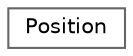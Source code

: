 digraph "Graphical Class Hierarchy"
{
 // LATEX_PDF_SIZE
  bgcolor="transparent";
  edge [fontname=Helvetica,fontsize=10,labelfontname=Helvetica,labelfontsize=10];
  node [fontname=Helvetica,fontsize=10,shape=box,height=0.2,width=0.4];
  rankdir="LR";
  Node0 [label="Position",height=0.2,width=0.4,color="grey40", fillcolor="white", style="filled",URL="$struct_position.html",tooltip="The position component."];
}
